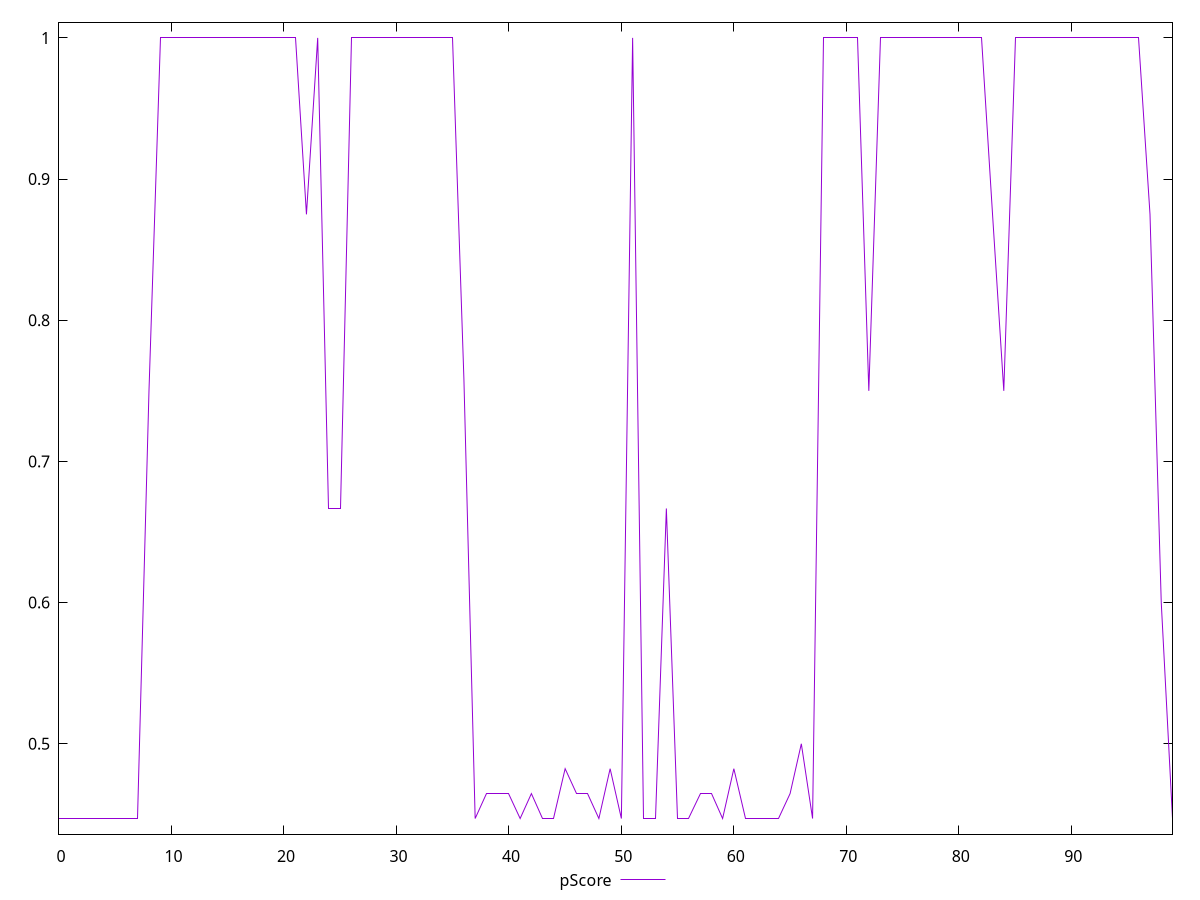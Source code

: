 reset

$pScore <<EOF
0 0.4470588235294118
1 0.4470588235294118
2 0.4470588235294118
3 0.4470588235294118
4 0.4470588235294118
5 0.4470588235294118
6 0.4470588235294118
7 0.4470588235294118
8 0.75
9 1
10 1
11 1
12 1
13 1
14 1
15 1
16 1
17 1
18 1
19 1
20 1
21 1
22 0.875
23 1
24 0.6666666666666666
25 0.6666666666666666
26 1
27 1
28 1
29 1
30 1
31 1
32 1
33 1
34 1
35 1
36 0.7583333333333333
37 0.4470588235294118
38 0.4647058823529412
39 0.4647058823529412
40 0.4647058823529412
41 0.4470588235294118
42 0.4647058823529412
43 0.4470588235294118
44 0.4470588235294118
45 0.4823529411764706
46 0.4647058823529412
47 0.4647058823529412
48 0.4470588235294118
49 0.4823529411764706
50 0.4470588235294118
51 1
52 0.4470588235294118
53 0.4470588235294118
54 0.6666666666666666
55 0.4470588235294118
56 0.4470588235294118
57 0.4647058823529412
58 0.4647058823529412
59 0.4470588235294118
60 0.4823529411764706
61 0.4470588235294118
62 0.4470588235294118
63 0.4470588235294118
64 0.4470588235294118
65 0.4647058823529412
66 0.5
67 0.4470588235294118
68 1
69 1
70 1
71 1
72 0.75
73 1
74 1
75 1
76 1
77 1
78 1
79 1
80 1
81 1
82 1
83 0.875
84 0.75
85 1
86 1
87 1
88 1
89 1
90 1
91 1
92 1
93 1
94 1
95 1
96 1
97 0.875
98 0.6
99 0.4470588235294118
EOF

set key outside below
set xrange [0:99]
set yrange [0.436:1.0110588235294118]
set trange [0.436:1.0110588235294118]
set terminal svg size 640, 500 enhanced background rgb 'white'
set output "reprap/offscreen-images/samples/pages+cached/pScore/values.svg"

plot $pScore title "pScore" with line

reset
